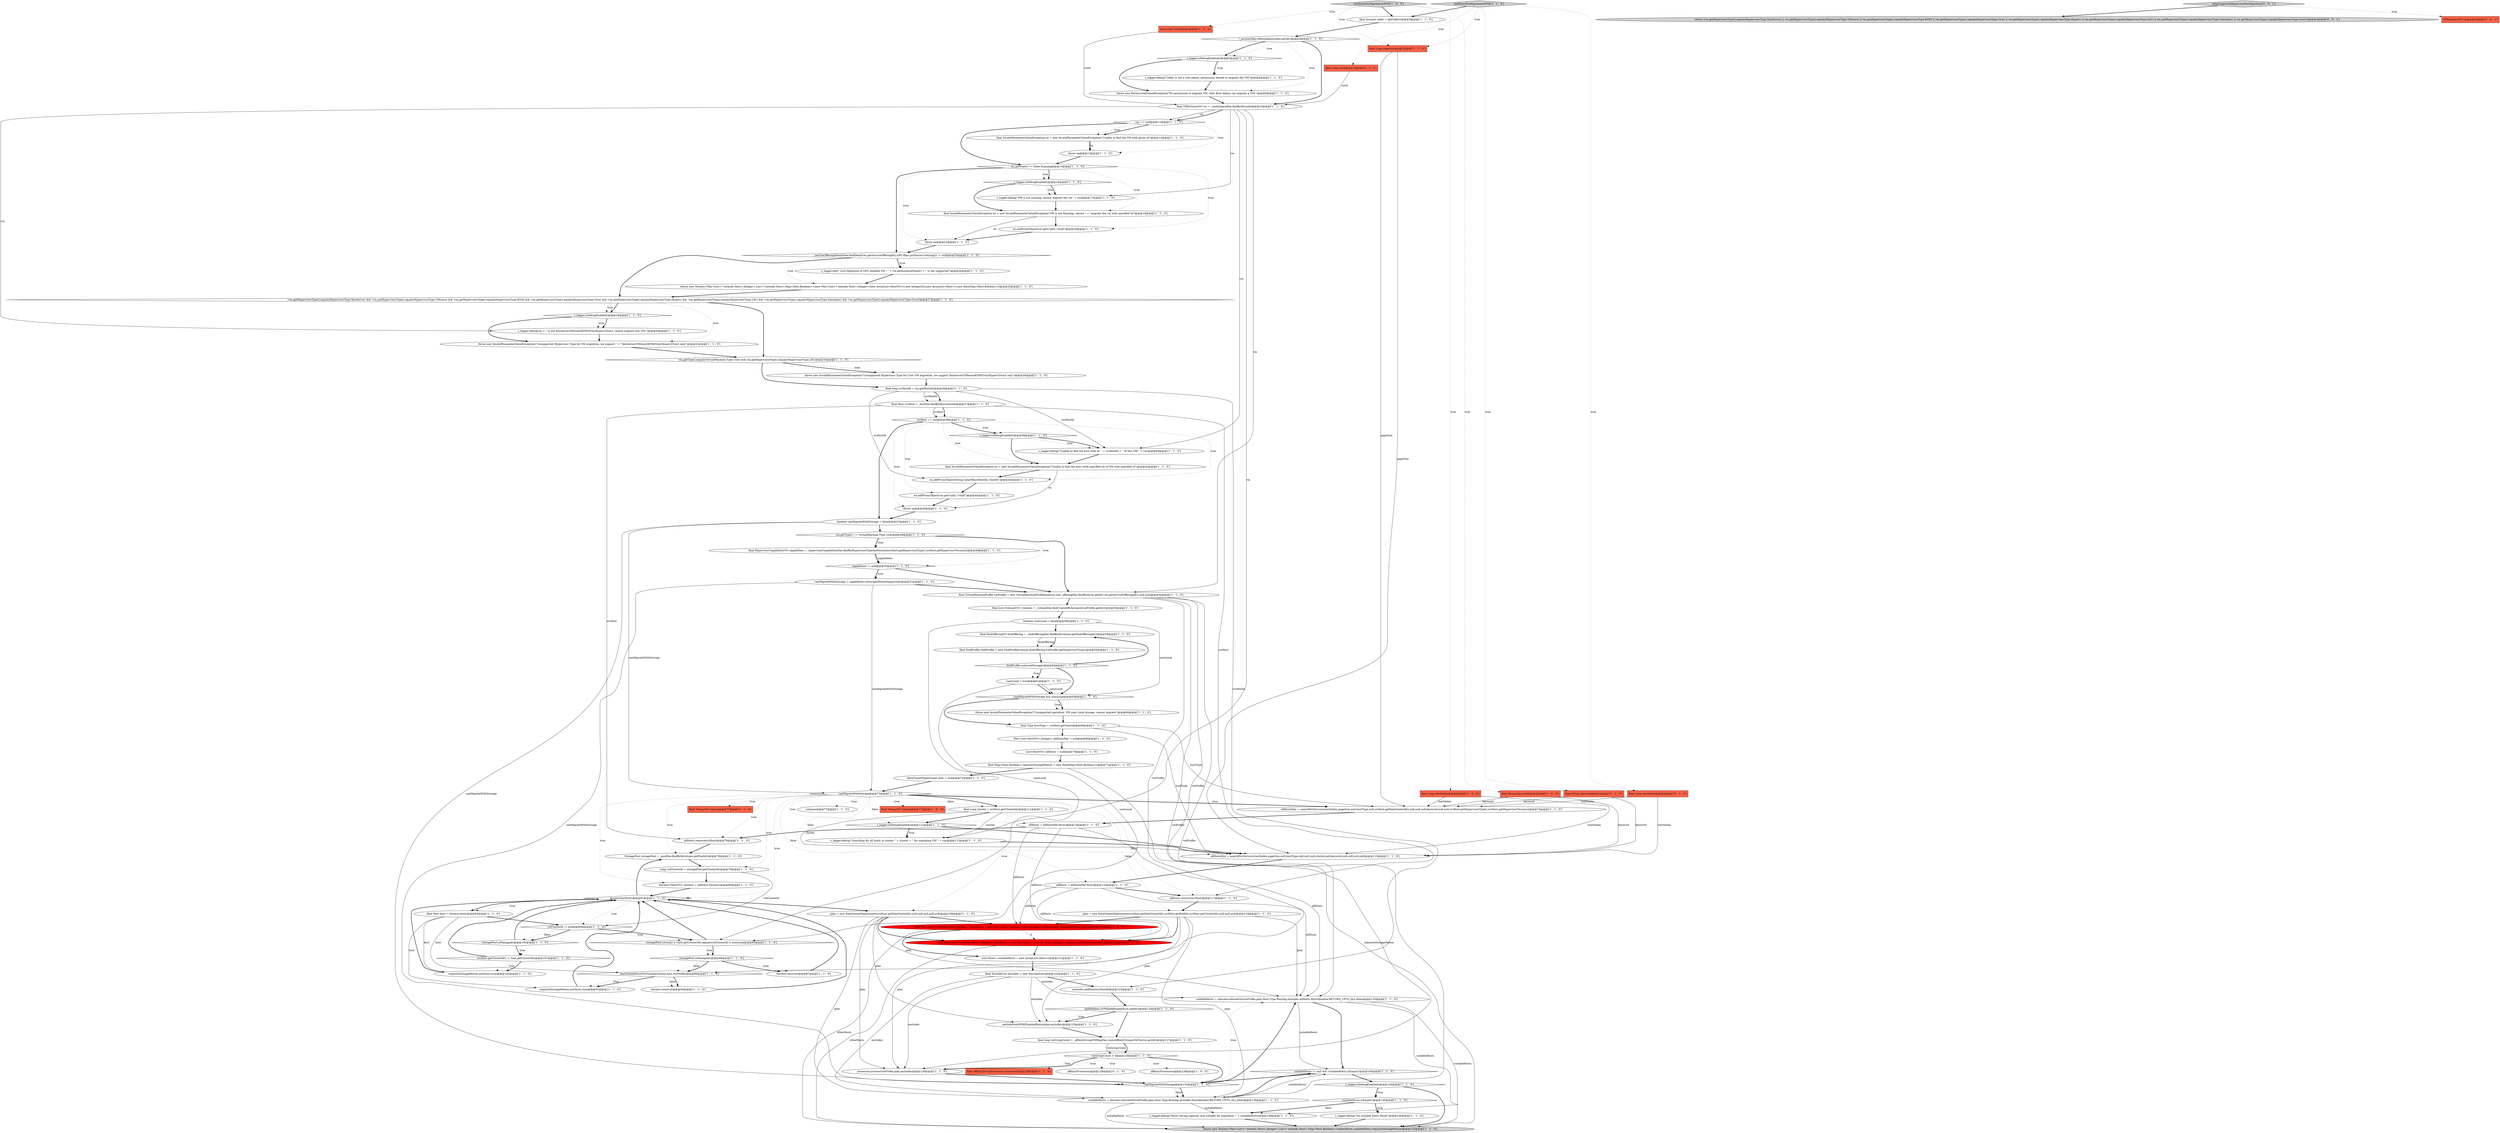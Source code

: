 digraph {
52 [style = filled, label = "final InvalidParameterValueException ex = new InvalidParameterValueException(\"Unable to find the host (with specified id) of VM with specified id\")@@@42@@@['1', '1', '0']", fillcolor = white, shape = ellipse image = "AAA0AAABBB1BBB"];
103 [style = filled, label = "s_logger.isDebugEnabled()@@@144@@@['1', '1', '0']", fillcolor = white, shape = diamond image = "AAA0AAABBB1BBB"];
91 [style = filled, label = "List<Host> suitableHosts = new ArrayList<Host>()@@@121@@@['1', '1', '0']", fillcolor = white, shape = ellipse image = "AAA0AAABBB1BBB"];
100 [style = filled, label = "throw new PermissionDeniedException(\"No permission to migrate VM, Only Root Admin can migrate a VM!\")@@@8@@@['1', '1', '0']", fillcolor = white, shape = ellipse image = "AAA0AAABBB1BBB"];
112 [style = filled, label = "final Long vmId@@@2@@@['0', '1', '0']", fillcolor = tomato, shape = box image = "AAA0AAABBB2BBB"];
32 [style = filled, label = "srcHost.getClusterId() != host.getClusterId()@@@101@@@['1', '1', '0']", fillcolor = white, shape = diamond image = "AAA0AAABBB1BBB"];
89 [style = filled, label = "allHostsPair = searchForServers(startIndex,pageSize,null,hostType,null,srcHost.getDataCenterId(),null,null,null,keyword,null,null,srcHost.getHypervisorType(),srcHost.getHypervisorVersion())@@@74@@@['1', '1', '0']", fillcolor = white, shape = ellipse image = "AAA0AAABBB1BBB"];
76 [style = filled, label = "vm.getState() != State.Running@@@15@@@['1', '1', '0']", fillcolor = white, shape = diamond image = "AAA0AAABBB1BBB"];
77 [style = filled, label = "Pair<List<HostVO>,Integer> allHostsPair = null@@@69@@@['1', '1', '0']", fillcolor = white, shape = ellipse image = "AAA0AAABBB1BBB"];
27 [style = filled, label = "ex.addProxyObject(String.valueOf(srcHostId),\"hostId\")@@@43@@@['1', '1', '0']", fillcolor = white, shape = ellipse image = "AAA0AAABBB1BBB"];
111 [style = filled, label = "final String keyword@@@2@@@['0', '1', '0']", fillcolor = tomato, shape = box image = "AAA0AAABBB2BBB"];
51 [style = filled, label = "suitableHosts != null && !suitableHosts.isEmpty()@@@140@@@['1', '1', '0']", fillcolor = white, shape = diamond image = "AAA0AAABBB1BBB"];
115 [style = filled, label = "return (vm.getHypervisorType().equals(HypervisorType.XenServer) || vm.getHypervisorType().equals(HypervisorType.VMware) || vm.getHypervisorType().equals(HypervisorType.KVM) || vm.getHypervisorType().equals(HypervisorType.Ovm) || vm.getHypervisorType().equals(HypervisorType.Hyperv) || vm.getHypervisorType().equals(HypervisorType.LXC) || vm.getHypervisorType().equals(HypervisorType.Simulator) || vm.getHypervisorType().equals(HypervisorType.Ovm3))@@@3@@@['0', '0', '1']", fillcolor = lightgray, shape = ellipse image = "AAA0AAABBB3BBB"];
14 [style = filled, label = "final Map<Host,Boolean> requiresStorageMotion = new HashMap<Host,Boolean>()@@@71@@@['1', '1', '0']", fillcolor = white, shape = ellipse image = "AAA0AAABBB1BBB"];
17 [style = filled, label = "dpdkHelper.isVMDpdkEnabled(vm.getId())@@@124@@@['1', '1', '0']", fillcolor = white, shape = diamond image = "AAA0AAABBB1BBB"];
50 [style = filled, label = "listHostsForMigrationOfVM['1', '0', '0']", fillcolor = lightgray, shape = diamond image = "AAA0AAABBB1BBB"];
60 [style = filled, label = "s_logger.debug(\"Caller is not a root admin, permission denied to migrate the VM\")@@@6@@@['1', '1', '0']", fillcolor = white, shape = ellipse image = "AAA0AAABBB1BBB"];
21 [style = filled, label = "suitableHosts = allocator.allocateTo(vmProfile,plan,Host.Type.Routing,excludes,HostAllocator.RETURN_UPTO_ALL,false)@@@138@@@['1', '1', '0']", fillcolor = white, shape = ellipse image = "AAA0AAABBB1BBB"];
108 [style = filled, label = "final VolumeVO volume@@@77@@@['0', '1', '0']", fillcolor = tomato, shape = box image = "AAA0AAABBB2BBB"];
81 [style = filled, label = "s_logger.isDebugEnabled()@@@39@@@['1', '1', '0']", fillcolor = white, shape = diamond image = "AAA0AAABBB1BBB"];
55 [style = filled, label = "plan = new DataCenterDeployment(srcHost.getDataCenterId(),null,null,null,null,null)@@@108@@@['1', '1', '0']", fillcolor = white, shape = ellipse image = "AAA0AAABBB1BBB"];
2 [style = filled, label = "suitableHosts = allocator.allocateTo(vmProfile,plan,Host.Type.Routing,excludes,allHosts,HostAllocator.RETURN_UPTO_ALL,false)@@@135@@@['1', '1', '0']", fillcolor = white, shape = ellipse image = "AAA0AAABBB1BBB"];
104 [style = filled, label = "requiresStorageMotion.put(host,true)@@@91@@@['1', '1', '0']", fillcolor = white, shape = ellipse image = "AAA0AAABBB1BBB"];
86 [style = filled, label = "iterator.hasNext()@@@81@@@['1', '1', '0']", fillcolor = white, shape = diamond image = "AAA0AAABBB1BBB"];
24 [style = filled, label = "final AffinityGroupProcessor processor@@@129@@@['1', '1', '0']", fillcolor = tomato, shape = box image = "AAA0AAABBB1BBB"];
4 [style = filled, label = "storagePool.isManaged()@@@86@@@['1', '1', '0']", fillcolor = white, shape = diamond image = "AAA0AAABBB1BBB"];
90 [style = filled, label = "vm.getType().equals(VirtualMachine.Type.User) && vm.getHypervisorType().equals(HypervisorType.LXC)@@@33@@@['1', '1', '0']", fillcolor = white, shape = diamond image = "AAA0AAABBB1BBB"];
22 [style = filled, label = "final ExcludeList excludes = new ExcludeList()@@@122@@@['1', '1', '0']", fillcolor = white, shape = ellipse image = "AAA0AAABBB1BBB"];
65 [style = filled, label = "final Account caller = getCaller()@@@3@@@['1', '1', '0']", fillcolor = white, shape = ellipse image = "AAA0AAABBB1BBB"];
25 [style = filled, label = "final Long vmId@@@2@@@['1', '0', '0']", fillcolor = tomato, shape = box image = "AAA0AAABBB1BBB"];
45 [style = filled, label = "allHosts = allHostsPair.first()@@@116@@@['1', '1', '0']", fillcolor = white, shape = ellipse image = "AAA0AAABBB1BBB"];
33 [style = filled, label = "allHosts.remove(srcHost)@@@117@@@['1', '1', '0']", fillcolor = white, shape = ellipse image = "AAA0AAABBB1BBB"];
82 [style = filled, label = "storagePool.isLocal() || !host.getClusterId().equals(volClusterId) || usesLocal@@@85@@@['1', '1', '0']", fillcolor = white, shape = diamond image = "AAA0AAABBB1BBB"];
1 [style = filled, label = "throw ex@@@13@@@['1', '1', '0']", fillcolor = white, shape = ellipse image = "AAA0AAABBB1BBB"];
63 [style = filled, label = "requiresStorageMotion.put(host,true)@@@102@@@['1', '1', '0']", fillcolor = white, shape = ellipse image = "AAA0AAABBB1BBB"];
15 [style = filled, label = "throw ex@@@45@@@['1', '1', '0']", fillcolor = white, shape = ellipse image = "AAA0AAABBB1BBB"];
54 [style = filled, label = "final VMInstanceVO vm = _vmInstanceDao.findById(vmId)@@@10@@@['1', '1', '0']", fillcolor = white, shape = ellipse image = "AAA0AAABBB1BBB"];
53 [style = filled, label = "excludeNonDPDKEnabledHosts(plan,excludes)@@@125@@@['1', '1', '0']", fillcolor = white, shape = ellipse image = "AAA0AAABBB1BBB"];
85 [style = filled, label = "final Long cluster = srcHost.getClusterId()@@@111@@@['1', '1', '0']", fillcolor = white, shape = ellipse image = "AAA0AAABBB1BBB"];
6 [style = filled, label = "!_accountMgr.isRootAdmin(caller.getId())@@@4@@@['1', '1', '0']", fillcolor = white, shape = diamond image = "AAA0AAABBB1BBB"];
92 [style = filled, label = "s_logger.isDebugEnabled()@@@16@@@['1', '1', '0']", fillcolor = white, shape = diamond image = "AAA0AAABBB1BBB"];
30 [style = filled, label = "canMigrateWithStorage@@@73@@@['1', '1', '0']", fillcolor = white, shape = diamond image = "AAA0AAABBB1BBB"];
97 [style = filled, label = "suitableHosts.isEmpty()@@@145@@@['1', '1', '0']", fillcolor = white, shape = diamond image = "AAA0AAABBB1BBB"];
94 [style = filled, label = "return new Ternary<Pair<List<? extends Host>,Integer>,List<? extends Host>,Map<Host,Boolean>>(otherHosts,suitableHosts,requiresStorageMotion)@@@152@@@['1', '1', '0']", fillcolor = lightgray, shape = ellipse image = "AAA0AAABBB1BBB"];
37 [style = filled, label = "srcHost == null@@@38@@@['1', '1', '0']", fillcolor = white, shape = diamond image = "AAA0AAABBB1BBB"];
9 [style = filled, label = "s_logger.info(\" Live Migration of GPU enabled VM : \" + vm.getInstanceName() + \" is not supported\")@@@24@@@['1', '1', '0']", fillcolor = white, shape = ellipse image = "AAA0AAABBB1BBB"];
29 [style = filled, label = "!canMigrateWithStorage && usesLocal@@@65@@@['1', '1', '0']", fillcolor = white, shape = diamond image = "AAA0AAABBB1BBB"];
49 [style = filled, label = "throw ex@@@21@@@['1', '1', '0']", fillcolor = white, shape = ellipse image = "AAA0AAABBB1BBB"];
102 [style = filled, label = "vm.getType() == VirtualMachine.Type.User@@@48@@@['1', '1', '0']", fillcolor = white, shape = diamond image = "AAA0AAABBB1BBB"];
87 [style = filled, label = "usesLocal = true@@@61@@@['1', '1', '0']", fillcolor = white, shape = ellipse image = "AAA0AAABBB1BBB"];
83 [style = filled, label = "ex.addProxyObject(vm.getUuid(),\"vmId\")@@@20@@@['1', '1', '0']", fillcolor = white, shape = ellipse image = "AAA0AAABBB1BBB"];
41 [style = filled, label = "s_logger.isDebugEnabled()@@@112@@@['1', '1', '0']", fillcolor = white, shape = diamond image = "AAA0AAABBB1BBB"];
74 [style = filled, label = "final VirtualMachineProfile vmProfile = new VirtualMachineProfileImpl(vm,null,_offeringDao.findById(vm.getId(),vm.getServiceOfferingId()),null,null)@@@54@@@['1', '1', '0']", fillcolor = white, shape = ellipse image = "AAA0AAABBB1BBB"];
69 [style = filled, label = "s_logger.isDebugEnabled()@@@5@@@['1', '1', '0']", fillcolor = white, shape = diamond image = "AAA0AAABBB1BBB"];
59 [style = filled, label = "final Type hostType = srcHost.getType()@@@68@@@['1', '1', '0']", fillcolor = white, shape = ellipse image = "AAA0AAABBB1BBB"];
16 [style = filled, label = "boolean canMigrateWithStorage = false@@@47@@@['1', '1', '0']", fillcolor = white, shape = ellipse image = "AAA0AAABBB1BBB"];
43 [style = filled, label = "processor.process(vmProfile,plan,excludes)@@@130@@@['1', '1', '0']", fillcolor = white, shape = ellipse image = "AAA0AAABBB1BBB"];
23 [style = filled, label = "final long srcHostId = vm.getHostId()@@@36@@@['1', '1', '0']", fillcolor = white, shape = ellipse image = "AAA0AAABBB1BBB"];
20 [style = filled, label = "throw new InvalidParameterValueException(\"Unsupported operation, VM uses Local storage, cannot migrate\")@@@66@@@['1', '1', '0']", fillcolor = white, shape = ellipse image = "AAA0AAABBB1BBB"];
38 [style = filled, label = "boolean usesLocal = false@@@56@@@['1', '1', '0']", fillcolor = white, shape = ellipse image = "AAA0AAABBB1BBB"];
107 [style = filled, label = "_affinityProcessors@@@129@@@['0', '1', '0']", fillcolor = white, shape = ellipse image = "AAA0AAABBB2BBB"];
78 [style = filled, label = "List<HostVO> allHosts = null@@@70@@@['1', '1', '0']", fillcolor = white, shape = ellipse image = "AAA0AAABBB1BBB"];
8 [style = filled, label = "diskProfile.useLocalStorage()@@@60@@@['1', '1', '0']", fillcolor = white, shape = diamond image = "AAA0AAABBB1BBB"];
36 [style = filled, label = "throw new InvalidParameterValueException(\"Unsupported Hypervisor Type for VM migration, we support \" + \"XenServer/VMware/KVM/Ovm/Hyperv/Ovm3 only\")@@@31@@@['1', '1', '0']", fillcolor = white, shape = ellipse image = "AAA0AAABBB1BBB"];
67 [style = filled, label = "Long volClusterId = storagePool.getClusterId()@@@79@@@['1', '1', '0']", fillcolor = white, shape = ellipse image = "AAA0AAABBB1BBB"];
56 [style = filled, label = "final long vmGroupCount = _affinityGroupVMMapDao.countAffinityGroupsForVm(vm.getId())@@@127@@@['1', '1', '0']", fillcolor = white, shape = ellipse image = "AAA0AAABBB1BBB"];
109 [style = filled, label = "final Pair<List<? extends Host>,Integer> otherHosts = new Pair<List<? extends Host>,Integer>(allHosts,allHostsPair.second())@@@120@@@['0', '1', '0']", fillcolor = red, shape = ellipse image = "AAA1AAABBB2BBB"];
114 [style = filled, label = "isOnSupportedHypevisorForMigration['0', '0', '1']", fillcolor = lightgray, shape = diamond image = "AAA0AAABBB3BBB"];
66 [style = filled, label = "final DiskOfferingVO diskOffering = _diskOfferingDao.findById(volume.getDiskOfferingId())@@@58@@@['1', '1', '0']", fillcolor = white, shape = ellipse image = "AAA0AAABBB1BBB"];
47 [style = filled, label = "final Long startIndex@@@2@@@['1', '0', '0']", fillcolor = tomato, shape = box image = "AAA0AAABBB1BBB"];
93 [style = filled, label = "Iterator<HostVO> iterator = allHosts.iterator()@@@80@@@['1', '1', '0']", fillcolor = white, shape = ellipse image = "AAA0AAABBB1BBB"];
7 [style = filled, label = "vm == null@@@11@@@['1', '1', '0']", fillcolor = white, shape = diamond image = "AAA0AAABBB1BBB"];
101 [style = filled, label = "volClusterId != null@@@84@@@['1', '1', '0']", fillcolor = white, shape = diamond image = "AAA0AAABBB1BBB"];
3 [style = filled, label = "capabilities != null@@@50@@@['1', '1', '0']", fillcolor = white, shape = diamond image = "AAA0AAABBB1BBB"];
106 [style = filled, label = "final Long startIndex@@@2@@@['0', '1', '0']", fillcolor = tomato, shape = box image = "AAA0AAABBB2BBB"];
13 [style = filled, label = "s_logger.debug(\"Unable to find the host with id: \" + srcHostId + \" of this VM:\" + vm)@@@40@@@['1', '1', '0']", fillcolor = white, shape = ellipse image = "AAA0AAABBB1BBB"];
57 [style = filled, label = "volumes@@@77@@@['1', '1', '0']", fillcolor = white, shape = ellipse image = "AAA0AAABBB1BBB"];
99 [style = filled, label = "plan = new DataCenterDeployment(srcHost.getDataCenterId(),srcHost.getPodId(),srcHost.getClusterId(),null,null,null)@@@118@@@['1', '1', '0']", fillcolor = white, shape = ellipse image = "AAA0AAABBB1BBB"];
61 [style = filled, label = "final DiskProfile diskProfile = new DiskProfile(volume,diskOffering,vmProfile.getHypervisorType())@@@59@@@['1', '1', '0']", fillcolor = white, shape = ellipse image = "AAA0AAABBB1BBB"];
44 [style = filled, label = "return new Ternary<Pair<List<? extends Host>,Integer>,List<? extends Host>,Map<Host,Boolean>>(new Pair<List<? extends Host>,Integer>(new ArrayList<HostVO>(),new Integer(0)),new ArrayList<Host>(),new HashMap<Host,Boolean>())@@@25@@@['1', '1', '0']", fillcolor = white, shape = ellipse image = "AAA0AAABBB1BBB"];
35 [style = filled, label = "excludes.addHost(srcHostId)@@@123@@@['1', '1', '0']", fillcolor = white, shape = ellipse image = "AAA0AAABBB1BBB"];
58 [style = filled, label = "canMigrateWithStorage = capabilities.isStorageMotionSupported()@@@51@@@['1', '1', '0']", fillcolor = white, shape = ellipse image = "AAA0AAABBB1BBB"];
71 [style = filled, label = "StoragePool storagePool = _poolDao.findById(volume.getPoolId())@@@78@@@['1', '1', '0']", fillcolor = white, shape = ellipse image = "AAA0AAABBB1BBB"];
48 [style = filled, label = "final Long pageSize@@@2@@@['1', '1', '0']", fillcolor = tomato, shape = box image = "AAA0AAABBB1BBB"];
12 [style = filled, label = "throw new InvalidParameterValueException(\"Unsupported Hypervisor Type for User VM migration, we support XenServer/VMware/KVM/Ovm/Hyperv/Ovm3 only\")@@@34@@@['1', '1', '0']", fillcolor = white, shape = ellipse image = "AAA0AAABBB1BBB"];
26 [style = filled, label = "final String keyword@@@2@@@['1', '0', '0']", fillcolor = tomato, shape = box image = "AAA0AAABBB1BBB"];
64 [style = filled, label = "s_logger.debug(vm + \" is not XenServer/VMware/KVM/Ovm/Hyperv/Ovm3, cannot migrate this VM.\")@@@29@@@['1', '1', '0']", fillcolor = white, shape = ellipse image = "AAA0AAABBB1BBB"];
75 [style = filled, label = "_serviceOfferingDetailsDao.findDetail(vm.getServiceOfferingId(),GPU.Keys.pciDevice.toString()) != null@@@23@@@['1', '1', '0']", fillcolor = white, shape = diamond image = "AAA0AAABBB1BBB"];
70 [style = filled, label = "storagePool.isManaged()@@@100@@@['1', '1', '0']", fillcolor = white, shape = diamond image = "AAA0AAABBB1BBB"];
79 [style = filled, label = "final InvalidParameterValueException ex = new InvalidParameterValueException(\"Unable to find the VM with given id\")@@@12@@@['1', '1', '0']", fillcolor = white, shape = ellipse image = "AAA0AAABBB1BBB"];
31 [style = filled, label = "allHosts.remove(srcHost)@@@76@@@['1', '1', '0']", fillcolor = white, shape = ellipse image = "AAA0AAABBB1BBB"];
110 [style = filled, label = "listHostsForMigrationOfVM['0', '1', '0']", fillcolor = lightgray, shape = diamond image = "AAA0AAABBB2BBB"];
19 [style = filled, label = "final List<VolumeVO> volumes = _volumeDao.findCreatedByInstance(vmProfile.getId())@@@55@@@['1', '1', '0']", fillcolor = white, shape = ellipse image = "AAA0AAABBB1BBB"];
73 [style = filled, label = "s_logger.isDebugEnabled()@@@28@@@['1', '1', '0']", fillcolor = white, shape = diamond image = "AAA0AAABBB1BBB"];
18 [style = filled, label = "hasSuitablePoolsForVolume(volume,host,vmProfile)@@@90@@@['1', '1', '0']", fillcolor = white, shape = diamond image = "AAA0AAABBB1BBB"];
34 [style = filled, label = "final VolumeVO volume@@@77@@@['1', '0', '0']", fillcolor = tomato, shape = box image = "AAA0AAABBB1BBB"];
46 [style = filled, label = "s_logger.debug(\"Hosts having capacity and suitable for migration: \" + suitableHosts)@@@149@@@['1', '1', '0']", fillcolor = white, shape = ellipse image = "AAA0AAABBB1BBB"];
96 [style = filled, label = "canMigrateWithStorage@@@134@@@['1', '1', '0']", fillcolor = white, shape = diamond image = "AAA0AAABBB1BBB"];
68 [style = filled, label = "final Pair<List<? extends Host>,Integer> otherHosts = new Pair<List<? extends Host>,Integer>(allHosts,new Integer(allHosts.size()))@@@120@@@['1', '0', '0']", fillcolor = red, shape = ellipse image = "AAA1AAABBB1BBB"];
39 [style = filled, label = "final InvalidParameterValueException ex = new InvalidParameterValueException(\"VM is not Running, cannot \" + \"migrate the vm with specified id\")@@@19@@@['1', '1', '0']", fillcolor = white, shape = ellipse image = "AAA0AAABBB1BBB"];
42 [style = filled, label = "iterator.remove()@@@94@@@['1', '1', '0']", fillcolor = white, shape = ellipse image = "AAA0AAABBB1BBB"];
11 [style = filled, label = "final Host srcHost = _hostDao.findById(srcHostId)@@@37@@@['1', '1', '0']", fillcolor = white, shape = ellipse image = "AAA0AAABBB1BBB"];
105 [style = filled, label = "allHostsPair = searchForServers(startIndex,pageSize,null,hostType,null,null,null,cluster,null,keyword,null,null,null,null)@@@115@@@['1', '1', '0']", fillcolor = white, shape = ellipse image = "AAA0AAABBB1BBB"];
95 [style = filled, label = "iterator.remove()@@@87@@@['1', '1', '0']", fillcolor = white, shape = ellipse image = "AAA0AAABBB1BBB"];
0 [style = filled, label = "DataCenterDeployment plan = null@@@72@@@['1', '1', '0']", fillcolor = white, shape = ellipse image = "AAA0AAABBB1BBB"];
72 [style = filled, label = "!vm.getHypervisorType().equals(HypervisorType.XenServer) && !vm.getHypervisorType().equals(HypervisorType.VMware) && !vm.getHypervisorType().equals(HypervisorType.KVM) && !vm.getHypervisorType().equals(HypervisorType.Ovm) && !vm.getHypervisorType().equals(HypervisorType.Hyperv) && !vm.getHypervisorType().equals(HypervisorType.LXC) && !vm.getHypervisorType().equals(HypervisorType.Simulator) && !vm.getHypervisorType().equals(HypervisorType.Ovm3)@@@27@@@['1', '1', '0']", fillcolor = white, shape = diamond image = "AAA0AAABBB1BBB"];
88 [style = filled, label = "s_logger.debug(\"VM is not running, cannot migrate the vm\" + vm)@@@17@@@['1', '1', '0']", fillcolor = white, shape = ellipse image = "AAA0AAABBB1BBB"];
98 [style = filled, label = "final HypervisorCapabilitiesVO capabilities = _hypervisorCapabilitiesDao.findByHypervisorTypeAndVersion(srcHost.getHypervisorType(),srcHost.getHypervisorVersion())@@@49@@@['1', '1', '0']", fillcolor = white, shape = ellipse image = "AAA0AAABBB1BBB"];
84 [style = filled, label = "s_logger.debug(\"No suitable hosts found\")@@@146@@@['1', '1', '0']", fillcolor = white, shape = ellipse image = "AAA0AAABBB1BBB"];
80 [style = filled, label = "ex.addProxyObject(vm.getUuid(),\"vmId\")@@@44@@@['1', '1', '0']", fillcolor = white, shape = ellipse image = "AAA0AAABBB1BBB"];
113 [style = filled, label = "VMInstanceVO vm@@@2@@@['0', '0', '1']", fillcolor = tomato, shape = box image = "AAA0AAABBB3BBB"];
28 [style = filled, label = "allHosts = allHostsPair.first()@@@75@@@['1', '1', '0']", fillcolor = white, shape = ellipse image = "AAA0AAABBB1BBB"];
40 [style = filled, label = "s_logger.debug(\"Searching for all hosts in cluster \" + cluster + \" for migrating VM \" + vm)@@@113@@@['1', '1', '0']", fillcolor = white, shape = ellipse image = "AAA0AAABBB1BBB"];
62 [style = filled, label = "final Host host = iterator.next()@@@83@@@['1', '1', '0']", fillcolor = white, shape = ellipse image = "AAA0AAABBB1BBB"];
5 [style = filled, label = "_affinityProcessors@@@129@@@['1', '0', '0']", fillcolor = white, shape = ellipse image = "AAA0AAABBB1BBB"];
10 [style = filled, label = "vmGroupCount > 0@@@128@@@['1', '1', '0']", fillcolor = white, shape = diamond image = "AAA0AAABBB1BBB"];
86->101 [style = dotted, label="true"];
29->59 [style = bold, label=""];
0->30 [style = bold, label=""];
64->36 [style = bold, label=""];
55->68 [style = bold, label=""];
54->40 [style = solid, label="vm"];
79->1 [style = bold, label=""];
42->86 [style = bold, label=""];
70->86 [style = bold, label=""];
21->51 [style = bold, label=""];
59->105 [style = solid, label="hostType"];
11->33 [style = solid, label="srcHost"];
74->2 [style = solid, label="vmProfile"];
69->60 [style = bold, label=""];
81->52 [style = bold, label=""];
52->27 [style = bold, label=""];
21->51 [style = solid, label="suitableHosts"];
63->86 [style = bold, label=""];
2->51 [style = bold, label=""];
76->49 [style = dotted, label="true"];
75->9 [style = dotted, label="true"];
81->13 [style = dotted, label="true"];
32->63 [style = dotted, label="true"];
96->21 [style = dotted, label="false"];
101->82 [style = dotted, label="true"];
68->91 [style = bold, label=""];
45->33 [style = bold, label=""];
6->69 [style = dotted, label="true"];
45->2 [style = solid, label="allHosts"];
104->86 [style = bold, label=""];
30->55 [style = dotted, label="true"];
93->86 [style = bold, label=""];
6->69 [style = bold, label=""];
16->102 [style = bold, label=""];
96->2 [style = bold, label=""];
29->20 [style = dotted, label="true"];
92->39 [style = bold, label=""];
32->63 [style = bold, label=""];
50->65 [style = bold, label=""];
110->65 [style = bold, label=""];
45->109 [style = solid, label="allHosts"];
48->105 [style = solid, label="pageSize"];
106->105 [style = solid, label="startIndex"];
71->67 [style = bold, label=""];
17->53 [style = bold, label=""];
99->43 [style = solid, label="plan"];
72->90 [style = bold, label=""];
41->40 [style = dotted, label="true"];
55->21 [style = solid, label="plan"];
7->79 [style = bold, label=""];
96->21 [style = bold, label=""];
103->97 [style = bold, label=""];
50->48 [style = dotted, label="true"];
30->89 [style = bold, label=""];
72->73 [style = bold, label=""];
72->36 [style = dotted, label="true"];
74->21 [style = solid, label="vmProfile"];
62->104 [style = solid, label="host"];
70->32 [style = bold, label=""];
59->77 [style = bold, label=""];
80->15 [style = bold, label=""];
75->44 [style = dotted, label="true"];
40->105 [style = bold, label=""];
43->96 [style = bold, label=""];
87->29 [style = bold, label=""];
46->94 [style = bold, label=""];
114->113 [style = dotted, label="true"];
55->2 [style = solid, label="plan"];
7->1 [style = dotted, label="true"];
30->99 [style = dotted, label="false"];
30->33 [style = dotted, label="false"];
54->7 [style = solid, label="vm"];
62->18 [style = solid, label="host"];
2->94 [style = solid, label="suitableHosts"];
6->100 [style = dotted, label="true"];
54->88 [style = solid, label="vm"];
22->2 [style = solid, label="excludes"];
37->80 [style = dotted, label="true"];
62->101 [style = bold, label=""];
76->75 [style = bold, label=""];
47->105 [style = solid, label="startIndex"];
74->19 [style = bold, label=""];
98->3 [style = bold, label=""];
16->30 [style = solid, label="canMigrateWithStorage"];
58->30 [style = solid, label="canMigrateWithStorage"];
99->2 [style = solid, label="plan"];
97->84 [style = bold, label=""];
8->87 [style = dotted, label="true"];
26->105 [style = solid, label="keyword"];
74->43 [style = solid, label="vmProfile"];
70->32 [style = dotted, label="true"];
6->54 [style = bold, label=""];
10->43 [style = dotted, label="true"];
79->1 [style = solid, label="ex"];
76->92 [style = bold, label=""];
81->13 [style = bold, label=""];
51->96 [style = bold, label=""];
4->18 [style = dotted, label="false"];
11->37 [style = bold, label=""];
4->18 [style = bold, label=""];
99->109 [style = bold, label=""];
17->53 [style = dotted, label="true"];
92->88 [style = dotted, label="true"];
86->55 [style = bold, label=""];
77->78 [style = bold, label=""];
97->46 [style = bold, label=""];
65->6 [style = bold, label=""];
86->71 [style = bold, label=""];
55->43 [style = solid, label="plan"];
21->94 [style = solid, label="suitableHosts"];
56->10 [style = bold, label=""];
16->96 [style = solid, label="canMigrateWithStorage"];
90->23 [style = bold, label=""];
37->81 [style = dotted, label="true"];
29->20 [style = bold, label=""];
3->58 [style = dotted, label="true"];
30->57 [style = dotted, label="true"];
86->62 [style = dotted, label="true"];
18->42 [style = dotted, label="false"];
21->46 [style = solid, label="suitableHosts"];
23->13 [style = solid, label="srcHostId"];
7->76 [style = bold, label=""];
68->94 [style = solid, label="otherHosts"];
72->73 [style = dotted, label="true"];
10->24 [style = dotted, label="true"];
61->8 [style = bold, label=""];
10->107 [style = dotted, label="true"];
9->44 [style = bold, label=""];
2->51 [style = solid, label="suitableHosts"];
54->74 [style = solid, label="vm"];
35->17 [style = bold, label=""];
66->61 [style = solid, label="diskOffering"];
110->112 [style = dotted, label="true"];
1->76 [style = bold, label=""];
69->60 [style = dotted, label="true"];
66->61 [style = bold, label=""];
53->56 [style = bold, label=""];
73->64 [style = bold, label=""];
37->52 [style = dotted, label="true"];
55->109 [style = bold, label=""];
110->106 [style = dotted, label="true"];
28->68 [style = solid, label="allHosts"];
102->74 [style = bold, label=""];
3->58 [style = bold, label=""];
82->4 [style = bold, label=""];
90->12 [style = dotted, label="true"];
30->28 [style = dotted, label="true"];
30->105 [style = dotted, label="false"];
19->38 [style = bold, label=""];
103->97 [style = dotted, label="true"];
28->2 [style = solid, label="allHosts"];
85->40 [style = solid, label="cluster"];
69->100 [style = bold, label=""];
99->21 [style = solid, label="plan"];
37->16 [style = bold, label=""];
62->63 [style = solid, label="host"];
30->41 [style = dotted, label="false"];
101->70 [style = bold, label=""];
75->9 [style = bold, label=""];
82->86 [style = bold, label=""];
3->74 [style = bold, label=""];
101->82 [style = bold, label=""];
26->89 [style = solid, label="keyword"];
99->53 [style = solid, label="plan"];
54->7 [style = bold, label=""];
88->39 [style = bold, label=""];
10->43 [style = bold, label=""];
102->98 [style = bold, label=""];
8->87 [style = bold, label=""];
87->29 [style = solid, label="usesLocal"];
30->86 [style = dotted, label="true"];
51->103 [style = bold, label=""];
28->31 [style = bold, label=""];
30->67 [style = dotted, label="true"];
44->72 [style = bold, label=""];
91->22 [style = bold, label=""];
54->13 [style = solid, label="vm"];
38->29 [style = solid, label="usesLocal"];
22->43 [style = solid, label="excludes"];
89->28 [style = bold, label=""];
67->93 [style = bold, label=""];
105->45 [style = bold, label=""];
37->15 [style = dotted, label="true"];
30->34 [style = dotted, label="true"];
30->71 [style = dotted, label="true"];
96->2 [style = dotted, label="true"];
39->83 [style = bold, label=""];
45->68 [style = solid, label="allHosts"];
110->48 [style = dotted, label="true"];
99->68 [style = bold, label=""];
38->66 [style = bold, label=""];
30->85 [style = bold, label=""];
59->89 [style = solid, label="hostType"];
38->82 [style = solid, label="usesLocal"];
76->83 [style = dotted, label="true"];
41->40 [style = bold, label=""];
102->98 [style = dotted, label="true"];
58->74 [style = bold, label=""];
30->45 [style = dotted, label="false"];
4->95 [style = dotted, label="true"];
74->18 [style = solid, label="vmProfile"];
30->108 [style = dotted, label="true"];
49->75 [style = bold, label=""];
83->49 [style = bold, label=""];
75->72 [style = bold, label=""];
68->109 [style = dashed, label="0"];
48->89 [style = solid, label="pageSize"];
39->49 [style = solid, label="ex"];
23->11 [style = bold, label=""];
22->35 [style = bold, label=""];
13->52 [style = bold, label=""];
76->92 [style = dotted, label="true"];
37->27 [style = dotted, label="true"];
8->66 [style = bold, label=""];
82->4 [style = dotted, label="true"];
23->11 [style = solid, label="srcHostId"];
23->27 [style = solid, label="srcHostId"];
30->31 [style = dotted, label="true"];
78->14 [style = bold, label=""];
58->96 [style = solid, label="canMigrateWithStorage"];
18->104 [style = bold, label=""];
54->64 [style = solid, label="vm"];
32->86 [style = bold, label=""];
37->81 [style = bold, label=""];
56->10 [style = solid, label="vmGroupCount"];
11->37 [style = solid, label="srcHost"];
84->94 [style = bold, label=""];
50->25 [style = dotted, label="true"];
106->89 [style = solid, label="startIndex"];
95->86 [style = bold, label=""];
102->3 [style = dotted, label="true"];
100->54 [style = bold, label=""];
103->94 [style = bold, label=""];
52->15 [style = solid, label="ex"];
28->109 [style = solid, label="allHosts"];
101->70 [style = dotted, label="false"];
73->64 [style = dotted, label="true"];
92->88 [style = bold, label=""];
86->62 [style = bold, label=""];
110->111 [style = dotted, label="true"];
76->39 [style = dotted, label="true"];
11->31 [style = solid, label="srcHost"];
15->16 [style = bold, label=""];
114->115 [style = bold, label=""];
10->5 [style = dotted, label="true"];
85->41 [style = bold, label=""];
109->94 [style = solid, label="otherHosts"];
2->46 [style = solid, label="suitableHosts"];
4->95 [style = bold, label=""];
50->47 [style = dotted, label="true"];
85->105 [style = solid, label="cluster"];
31->71 [style = bold, label=""];
73->36 [style = bold, label=""];
30->93 [style = dotted, label="true"];
10->96 [style = bold, label=""];
18->104 [style = dotted, label="true"];
30->89 [style = dotted, label="true"];
97->46 [style = dotted, label="false"];
36->90 [style = bold, label=""];
14->0 [style = bold, label=""];
112->54 [style = solid, label="vmId"];
109->91 [style = bold, label=""];
55->53 [style = solid, label="plan"];
111->89 [style = solid, label="keyword"];
60->100 [style = bold, label=""];
20->59 [style = bold, label=""];
41->105 [style = bold, label=""];
22->21 [style = solid, label="excludes"];
23->35 [style = solid, label="srcHostId"];
87->82 [style = solid, label="usesLocal"];
7->79 [style = dotted, label="true"];
47->89 [style = solid, label="startIndex"];
18->42 [style = bold, label=""];
12->23 [style = bold, label=""];
50->26 [style = dotted, label="true"];
14->94 [style = solid, label="requiresStorageMotion"];
98->3 [style = solid, label="capabilities"];
17->56 [style = bold, label=""];
90->12 [style = bold, label=""];
97->84 [style = dotted, label="true"];
25->54 [style = solid, label="vmId"];
33->99 [style = bold, label=""];
30->85 [style = dotted, label="false"];
67->101 [style = solid, label="volClusterId"];
8->29 [style = bold, label=""];
22->53 [style = solid, label="excludes"];
27->80 [style = bold, label=""];
111->105 [style = solid, label="keyword"];
}
